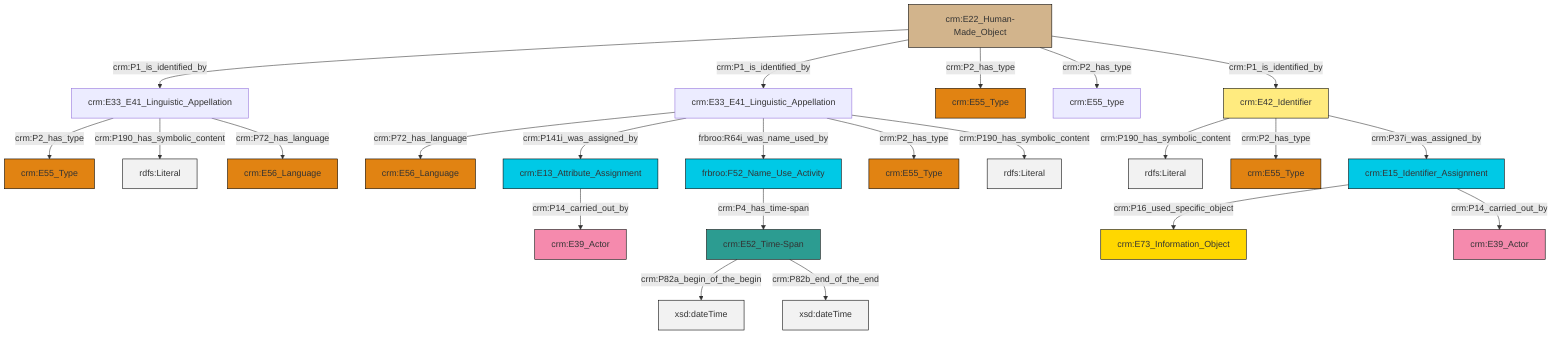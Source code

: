 graph TD
classDef Literal fill:#f2f2f2,stroke:#000000;
classDef CRM_Entity fill:#FFFFFF,stroke:#000000;
classDef Temporal_Entity fill:#00C9E6, stroke:#000000;
classDef Type fill:#E18312, stroke:#000000;
classDef Time-Span fill:#2C9C91, stroke:#000000;
classDef Appellation fill:#FFEB7F, stroke:#000000;
classDef Place fill:#008836, stroke:#000000;
classDef Persistent_Item fill:#B266B2, stroke:#000000;
classDef Conceptual_Object fill:#FFD700, stroke:#000000;
classDef Physical_Thing fill:#D2B48C, stroke:#000000;
classDef Actor fill:#f58aad, stroke:#000000;
classDef PC_Classes fill:#4ce600, stroke:#000000;
classDef Multi fill:#cccccc,stroke:#000000;

0["crm:E22_Human-Made_Object"]:::Physical_Thing -->|crm:P1_is_identified_by| 1["crm:E33_E41_Linguistic_Appellation"]:::Default
2["frbroo:F52_Name_Use_Activity"]:::Temporal_Entity -->|crm:P4_has_time-span| 3["crm:E52_Time-Span"]:::Time-Span
1["crm:E33_E41_Linguistic_Appellation"]:::Default -->|crm:P2_has_type| 7["crm:E55_Type"]:::Type
8["crm:E42_Identifier"]:::Appellation -->|crm:P190_has_symbolic_content| 9[rdfs:Literal]:::Literal
12["crm:E33_E41_Linguistic_Appellation"]:::Default -->|crm:P72_has_language| 13["crm:E56_Language"]:::Type
12["crm:E33_E41_Linguistic_Appellation"]:::Default -->|crm:P141i_was_assigned_by| 10["crm:E13_Attribute_Assignment"]:::Temporal_Entity
0["crm:E22_Human-Made_Object"]:::Physical_Thing -->|crm:P1_is_identified_by| 12["crm:E33_E41_Linguistic_Appellation"]:::Default
1["crm:E33_E41_Linguistic_Appellation"]:::Default -->|crm:P190_has_symbolic_content| 19[rdfs:Literal]:::Literal
12["crm:E33_E41_Linguistic_Appellation"]:::Default -->|frbroo:R64i_was_name_used_by| 2["frbroo:F52_Name_Use_Activity"]:::Temporal_Entity
10["crm:E13_Attribute_Assignment"]:::Temporal_Entity -->|crm:P14_carried_out_by| 5["crm:E39_Actor"]:::Actor
12["crm:E33_E41_Linguistic_Appellation"]:::Default -->|crm:P2_has_type| 20["crm:E55_Type"]:::Type
3["crm:E52_Time-Span"]:::Time-Span -->|crm:P82a_begin_of_the_begin| 30[xsd:dateTime]:::Literal
3["crm:E52_Time-Span"]:::Time-Span -->|crm:P82b_end_of_the_end| 38[xsd:dateTime]:::Literal
17["crm:E15_Identifier_Assignment"]:::Temporal_Entity -->|crm:P16_used_specific_object| 24["crm:E73_Information_Object"]:::Conceptual_Object
1["crm:E33_E41_Linguistic_Appellation"]:::Default -->|crm:P72_has_language| 15["crm:E56_Language"]:::Type
0["crm:E22_Human-Made_Object"]:::Physical_Thing -->|crm:P2_has_type| 33["crm:E55_Type"]:::Type
8["crm:E42_Identifier"]:::Appellation -->|crm:P2_has_type| 31["crm:E55_Type"]:::Type
0["crm:E22_Human-Made_Object"]:::Physical_Thing -->|crm:P2_has_type| 22["crm:E55_type"]:::Default
12["crm:E33_E41_Linguistic_Appellation"]:::Default -->|crm:P190_has_symbolic_content| 41[rdfs:Literal]:::Literal
17["crm:E15_Identifier_Assignment"]:::Temporal_Entity -->|crm:P14_carried_out_by| 36["crm:E39_Actor"]:::Actor
8["crm:E42_Identifier"]:::Appellation -->|crm:P37i_was_assigned_by| 17["crm:E15_Identifier_Assignment"]:::Temporal_Entity
0["crm:E22_Human-Made_Object"]:::Physical_Thing -->|crm:P1_is_identified_by| 8["crm:E42_Identifier"]:::Appellation